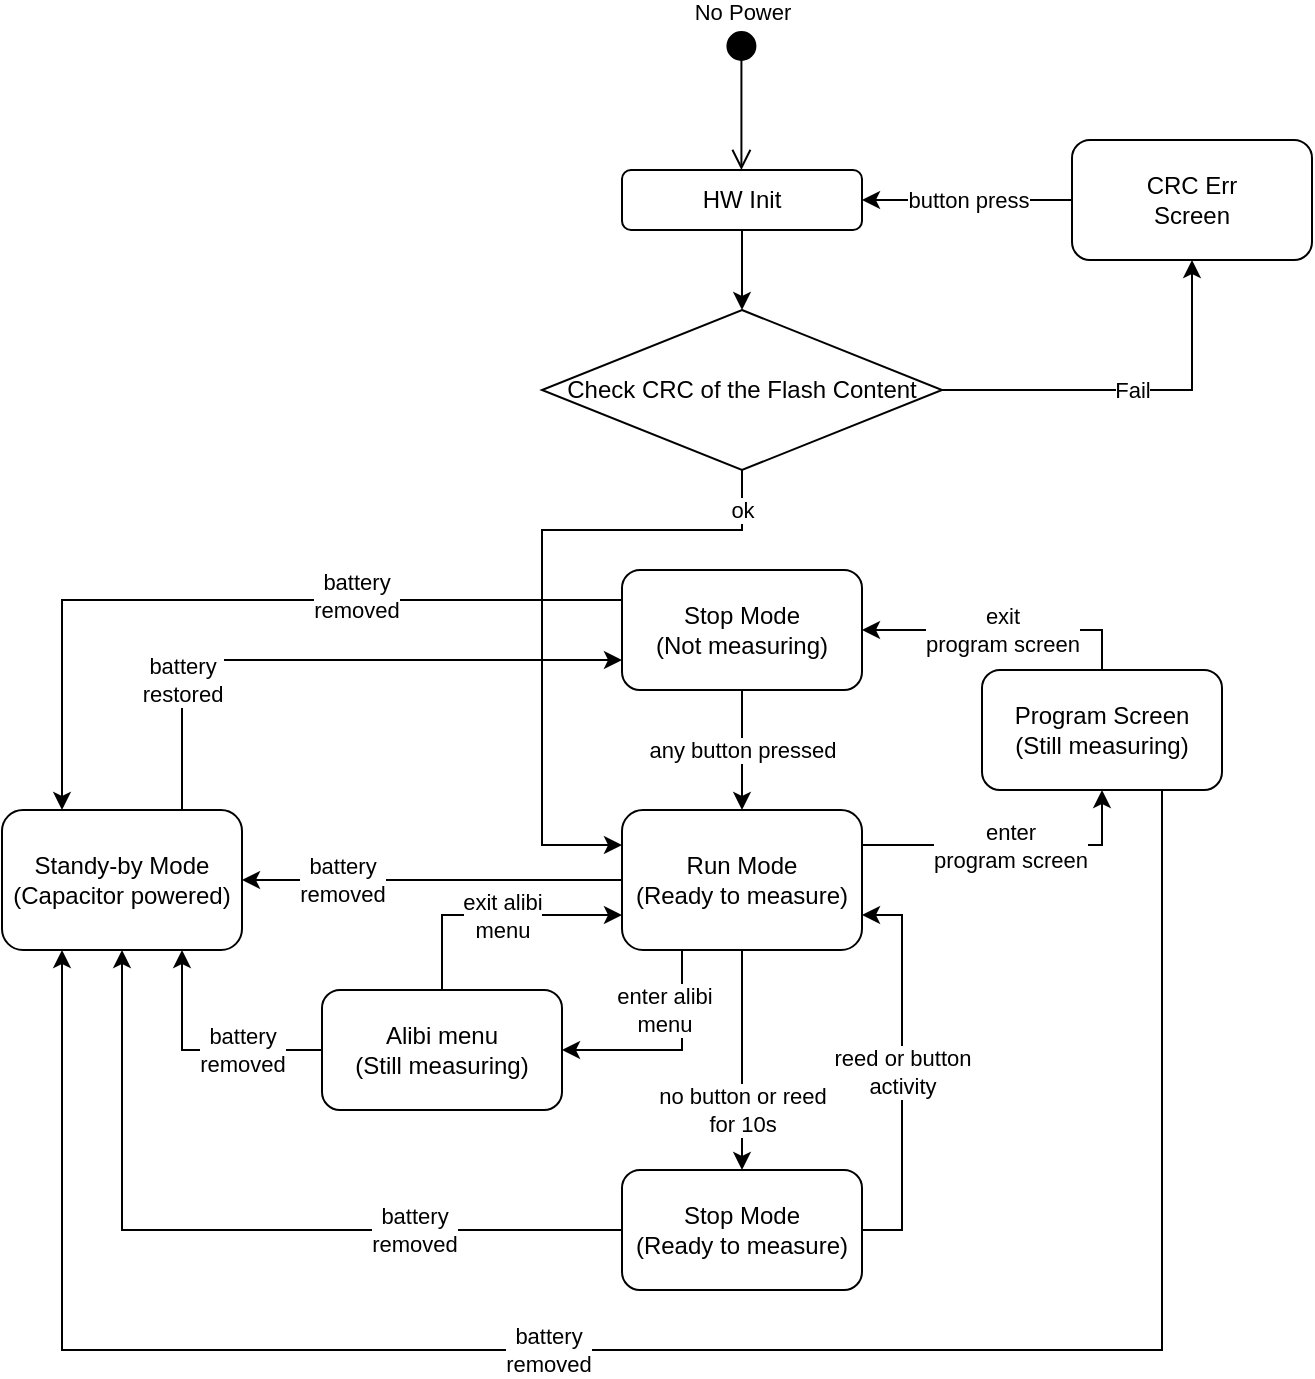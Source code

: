 <mxfile version="21.3.7" type="github">
  <diagram id="2lVPvYAt5jR7z7e0g14L" name="Page-1">
    <mxGraphModel dx="1674" dy="806" grid="1" gridSize="10" guides="1" tooltips="1" connect="1" arrows="1" fold="1" page="1" pageScale="1" pageWidth="850" pageHeight="1100" math="0" shadow="0">
      <root>
        <mxCell id="0" />
        <mxCell id="1" parent="0" />
        <mxCell id="LGQaKnVFktVXffgbWyPW-3" style="edgeStyle=orthogonalEdgeStyle;rounded=0;orthogonalLoop=1;jettySize=auto;html=1;entryX=0.5;entryY=0;entryDx=0;entryDy=0;" parent="1" source="atLUrV1GHqGAp-eZwnpk-1" target="atLUrV1GHqGAp-eZwnpk-2" edge="1">
          <mxGeometry relative="1" as="geometry" />
        </mxCell>
        <mxCell id="atLUrV1GHqGAp-eZwnpk-1" value="HW Init" style="rounded=1;whiteSpace=wrap;html=1;" parent="1" vertex="1">
          <mxGeometry x="310" y="140" width="120" height="30" as="geometry" />
        </mxCell>
        <mxCell id="ocq4hiyoIey7MnQaaA4S-6" value="Fail" style="edgeStyle=orthogonalEdgeStyle;rounded=0;orthogonalLoop=1;jettySize=auto;html=1;exitX=1;exitY=0.5;exitDx=0;exitDy=0;entryX=0.5;entryY=1;entryDx=0;entryDy=0;" parent="1" source="atLUrV1GHqGAp-eZwnpk-2" target="ocq4hiyoIey7MnQaaA4S-1" edge="1">
          <mxGeometry relative="1" as="geometry" />
        </mxCell>
        <mxCell id="-pdSPGXBJxqIsgxPXY8Z-20" style="edgeStyle=orthogonalEdgeStyle;rounded=0;orthogonalLoop=1;jettySize=auto;html=1;exitX=0.5;exitY=1;exitDx=0;exitDy=0;entryX=0;entryY=0.25;entryDx=0;entryDy=0;" edge="1" parent="1" source="atLUrV1GHqGAp-eZwnpk-2" target="_qDpWo0x83BWtvbT7pPs-2">
          <mxGeometry relative="1" as="geometry">
            <Array as="points">
              <mxPoint x="370" y="320" />
              <mxPoint x="270" y="320" />
              <mxPoint x="270" y="478" />
            </Array>
          </mxGeometry>
        </mxCell>
        <mxCell id="-pdSPGXBJxqIsgxPXY8Z-21" value="ok" style="edgeLabel;html=1;align=center;verticalAlign=middle;resizable=0;points=[];" vertex="1" connectable="0" parent="-pdSPGXBJxqIsgxPXY8Z-20">
          <mxGeometry x="-0.533" relative="1" as="geometry">
            <mxPoint x="46" y="-10" as="offset" />
          </mxGeometry>
        </mxCell>
        <mxCell id="atLUrV1GHqGAp-eZwnpk-2" value="Check CRC of the Flash Content" style="rhombus;whiteSpace=wrap;html=1;" parent="1" vertex="1">
          <mxGeometry x="270" y="210" width="200" height="80" as="geometry" />
        </mxCell>
        <mxCell id="LGQaKnVFktVXffgbWyPW-9" value="" style="html=1;verticalAlign=bottom;startArrow=circle;startFill=1;endArrow=open;startSize=6;endSize=8;rounded=0;" parent="1" edge="1">
          <mxGeometry width="80" relative="1" as="geometry">
            <mxPoint x="369.71" y="70" as="sourcePoint" />
            <mxPoint x="369.71" y="140" as="targetPoint" />
          </mxGeometry>
        </mxCell>
        <mxCell id="_qDpWo0x83BWtvbT7pPs-1" value="No Power" style="edgeLabel;html=1;align=center;verticalAlign=middle;resizable=0;points=[];" parent="LGQaKnVFktVXffgbWyPW-9" vertex="1" connectable="0">
          <mxGeometry x="-0.841" y="-2" relative="1" as="geometry">
            <mxPoint x="2" y="-15" as="offset" />
          </mxGeometry>
        </mxCell>
        <mxCell id="ocq4hiyoIey7MnQaaA4S-10" value="button press&lt;br&gt;" style="edgeStyle=orthogonalEdgeStyle;rounded=0;orthogonalLoop=1;jettySize=auto;html=1;entryX=1;entryY=0.5;entryDx=0;entryDy=0;" parent="1" source="ocq4hiyoIey7MnQaaA4S-1" target="atLUrV1GHqGAp-eZwnpk-1" edge="1">
          <mxGeometry relative="1" as="geometry" />
        </mxCell>
        <mxCell id="ocq4hiyoIey7MnQaaA4S-1" value="CRC Err&lt;br&gt;Screen" style="rounded=1;whiteSpace=wrap;html=1;" parent="1" vertex="1">
          <mxGeometry x="535" y="125" width="120" height="60" as="geometry" />
        </mxCell>
        <mxCell id="_qDpWo0x83BWtvbT7pPs-3" value="any button pressed" style="edgeStyle=orthogonalEdgeStyle;rounded=0;orthogonalLoop=1;jettySize=auto;html=1;exitX=0.5;exitY=1;exitDx=0;exitDy=0;entryX=0.5;entryY=0;entryDx=0;entryDy=0;" parent="1" source="ocq4hiyoIey7MnQaaA4S-2" target="_qDpWo0x83BWtvbT7pPs-2" edge="1">
          <mxGeometry relative="1" as="geometry" />
        </mxCell>
        <mxCell id="-pdSPGXBJxqIsgxPXY8Z-9" style="edgeStyle=orthogonalEdgeStyle;rounded=0;orthogonalLoop=1;jettySize=auto;html=1;exitX=0;exitY=0.25;exitDx=0;exitDy=0;entryX=0.25;entryY=0;entryDx=0;entryDy=0;" edge="1" parent="1" source="ocq4hiyoIey7MnQaaA4S-2" target="-pdSPGXBJxqIsgxPXY8Z-3">
          <mxGeometry relative="1" as="geometry" />
        </mxCell>
        <mxCell id="-pdSPGXBJxqIsgxPXY8Z-11" value="battery&lt;br&gt;removed" style="edgeLabel;html=1;align=center;verticalAlign=middle;resizable=0;points=[];" vertex="1" connectable="0" parent="-pdSPGXBJxqIsgxPXY8Z-9">
          <mxGeometry x="-0.308" y="-2" relative="1" as="geometry">
            <mxPoint as="offset" />
          </mxGeometry>
        </mxCell>
        <mxCell id="ocq4hiyoIey7MnQaaA4S-2" value="Stop Mode&lt;br&gt;(Not measuring)" style="rounded=1;whiteSpace=wrap;html=1;" parent="1" vertex="1">
          <mxGeometry x="310" y="340" width="120" height="60" as="geometry" />
        </mxCell>
        <mxCell id="_qDpWo0x83BWtvbT7pPs-10" value="no button or reed&lt;br&gt;for 10s" style="edgeStyle=orthogonalEdgeStyle;rounded=0;orthogonalLoop=1;jettySize=auto;html=1;exitX=0.5;exitY=1;exitDx=0;exitDy=0;entryX=0.5;entryY=0;entryDx=0;entryDy=0;" parent="1" source="_qDpWo0x83BWtvbT7pPs-2" target="_qDpWo0x83BWtvbT7pPs-9" edge="1">
          <mxGeometry x="0.455" relative="1" as="geometry">
            <mxPoint as="offset" />
          </mxGeometry>
        </mxCell>
        <mxCell id="_qDpWo0x83BWtvbT7pPs-23" value="enter&lt;br&gt;program screen" style="edgeStyle=orthogonalEdgeStyle;rounded=0;orthogonalLoop=1;jettySize=auto;html=1;exitX=1;exitY=0.25;exitDx=0;exitDy=0;entryX=0.5;entryY=1;entryDx=0;entryDy=0;" parent="1" source="_qDpWo0x83BWtvbT7pPs-2" target="_qDpWo0x83BWtvbT7pPs-15" edge="1">
          <mxGeometry relative="1" as="geometry" />
        </mxCell>
        <mxCell id="-pdSPGXBJxqIsgxPXY8Z-14" style="edgeStyle=orthogonalEdgeStyle;rounded=0;orthogonalLoop=1;jettySize=auto;html=1;" edge="1" parent="1" source="_qDpWo0x83BWtvbT7pPs-2" target="-pdSPGXBJxqIsgxPXY8Z-3">
          <mxGeometry relative="1" as="geometry" />
        </mxCell>
        <mxCell id="-pdSPGXBJxqIsgxPXY8Z-15" value="battery&lt;br&gt;removed" style="edgeLabel;html=1;align=center;verticalAlign=middle;resizable=0;points=[];" vertex="1" connectable="0" parent="-pdSPGXBJxqIsgxPXY8Z-14">
          <mxGeometry x="0.351" y="-2" relative="1" as="geometry">
            <mxPoint x="-12" y="2" as="offset" />
          </mxGeometry>
        </mxCell>
        <mxCell id="-pdSPGXBJxqIsgxPXY8Z-27" style="edgeStyle=orthogonalEdgeStyle;rounded=0;orthogonalLoop=1;jettySize=auto;html=1;exitX=0.25;exitY=1;exitDx=0;exitDy=0;entryX=1;entryY=0.5;entryDx=0;entryDy=0;" edge="1" parent="1" source="_qDpWo0x83BWtvbT7pPs-2" target="X_XF6uVm5dLDkhCTxygK-3">
          <mxGeometry relative="1" as="geometry" />
        </mxCell>
        <mxCell id="-pdSPGXBJxqIsgxPXY8Z-29" value="enter alibi&lt;br&gt;menu" style="edgeLabel;html=1;align=center;verticalAlign=middle;resizable=0;points=[];" vertex="1" connectable="0" parent="-pdSPGXBJxqIsgxPXY8Z-27">
          <mxGeometry x="0.576" y="-1" relative="1" as="geometry">
            <mxPoint x="27" y="-19" as="offset" />
          </mxGeometry>
        </mxCell>
        <mxCell id="_qDpWo0x83BWtvbT7pPs-2" value="Run Mode&lt;br&gt;(Ready to measure)" style="rounded=1;whiteSpace=wrap;html=1;" parent="1" vertex="1">
          <mxGeometry x="310" y="460" width="120" height="70" as="geometry" />
        </mxCell>
        <mxCell id="_qDpWo0x83BWtvbT7pPs-17" value="reed or button&lt;br&gt;activity" style="edgeStyle=orthogonalEdgeStyle;rounded=0;orthogonalLoop=1;jettySize=auto;html=1;exitX=1;exitY=0.5;exitDx=0;exitDy=0;entryX=1;entryY=0.75;entryDx=0;entryDy=0;" parent="1" source="_qDpWo0x83BWtvbT7pPs-9" target="_qDpWo0x83BWtvbT7pPs-2" edge="1">
          <mxGeometry relative="1" as="geometry" />
        </mxCell>
        <mxCell id="-pdSPGXBJxqIsgxPXY8Z-10" value="battery&lt;br&gt;removed" style="edgeStyle=orthogonalEdgeStyle;rounded=0;orthogonalLoop=1;jettySize=auto;html=1;exitX=0;exitY=0.5;exitDx=0;exitDy=0;entryX=0.5;entryY=1;entryDx=0;entryDy=0;" edge="1" parent="1" source="_qDpWo0x83BWtvbT7pPs-9" target="-pdSPGXBJxqIsgxPXY8Z-3">
          <mxGeometry x="-0.467" relative="1" as="geometry">
            <Array as="points">
              <mxPoint x="60" y="670" />
            </Array>
            <mxPoint as="offset" />
          </mxGeometry>
        </mxCell>
        <mxCell id="_qDpWo0x83BWtvbT7pPs-9" value="Stop Mode&lt;br&gt;(Ready to measure)" style="rounded=1;whiteSpace=wrap;html=1;" parent="1" vertex="1">
          <mxGeometry x="310" y="640" width="120" height="60" as="geometry" />
        </mxCell>
        <mxCell id="_qDpWo0x83BWtvbT7pPs-19" value="exit&lt;br&gt;program screen" style="edgeStyle=orthogonalEdgeStyle;rounded=0;orthogonalLoop=1;jettySize=auto;html=1;exitX=0.5;exitY=0;exitDx=0;exitDy=0;entryX=1;entryY=0.5;entryDx=0;entryDy=0;" parent="1" source="_qDpWo0x83BWtvbT7pPs-15" target="ocq4hiyoIey7MnQaaA4S-2" edge="1">
          <mxGeometry relative="1" as="geometry" />
        </mxCell>
        <mxCell id="-pdSPGXBJxqIsgxPXY8Z-12" style="edgeStyle=orthogonalEdgeStyle;rounded=0;orthogonalLoop=1;jettySize=auto;html=1;exitX=0.75;exitY=1;exitDx=0;exitDy=0;entryX=0.25;entryY=1;entryDx=0;entryDy=0;" edge="1" parent="1" source="_qDpWo0x83BWtvbT7pPs-15" target="-pdSPGXBJxqIsgxPXY8Z-3">
          <mxGeometry relative="1" as="geometry">
            <Array as="points">
              <mxPoint x="580" y="730" />
              <mxPoint x="30" y="730" />
            </Array>
          </mxGeometry>
        </mxCell>
        <mxCell id="-pdSPGXBJxqIsgxPXY8Z-13" value="battery&lt;br&gt;removed" style="edgeLabel;html=1;align=center;verticalAlign=middle;resizable=0;points=[];" vertex="1" connectable="0" parent="-pdSPGXBJxqIsgxPXY8Z-12">
          <mxGeometry x="0.14" relative="1" as="geometry">
            <mxPoint as="offset" />
          </mxGeometry>
        </mxCell>
        <mxCell id="_qDpWo0x83BWtvbT7pPs-15" value="Program Screen&lt;br&gt;(Still measuring)" style="rounded=1;whiteSpace=wrap;html=1;" parent="1" vertex="1">
          <mxGeometry x="490" y="390" width="120" height="60" as="geometry" />
        </mxCell>
        <mxCell id="-pdSPGXBJxqIsgxPXY8Z-26" style="edgeStyle=orthogonalEdgeStyle;rounded=0;orthogonalLoop=1;jettySize=auto;html=1;exitX=0;exitY=0.5;exitDx=0;exitDy=0;entryX=0.75;entryY=1;entryDx=0;entryDy=0;" edge="1" parent="1" source="X_XF6uVm5dLDkhCTxygK-3" target="-pdSPGXBJxqIsgxPXY8Z-3">
          <mxGeometry relative="1" as="geometry" />
        </mxCell>
        <mxCell id="-pdSPGXBJxqIsgxPXY8Z-31" value="battery&lt;br&gt;removed" style="edgeLabel;html=1;align=center;verticalAlign=middle;resizable=0;points=[];" vertex="1" connectable="0" parent="-pdSPGXBJxqIsgxPXY8Z-26">
          <mxGeometry x="-0.043" y="-3" relative="1" as="geometry">
            <mxPoint x="17" y="3" as="offset" />
          </mxGeometry>
        </mxCell>
        <mxCell id="-pdSPGXBJxqIsgxPXY8Z-28" style="edgeStyle=orthogonalEdgeStyle;rounded=0;orthogonalLoop=1;jettySize=auto;html=1;exitX=0.5;exitY=0;exitDx=0;exitDy=0;entryX=0;entryY=0.75;entryDx=0;entryDy=0;" edge="1" parent="1" source="X_XF6uVm5dLDkhCTxygK-3" target="_qDpWo0x83BWtvbT7pPs-2">
          <mxGeometry relative="1" as="geometry" />
        </mxCell>
        <mxCell id="-pdSPGXBJxqIsgxPXY8Z-30" value="exit alibi&lt;br&gt;menu" style="edgeLabel;html=1;align=center;verticalAlign=middle;resizable=0;points=[];" vertex="1" connectable="0" parent="-pdSPGXBJxqIsgxPXY8Z-28">
          <mxGeometry x="0.059" relative="1" as="geometry">
            <mxPoint as="offset" />
          </mxGeometry>
        </mxCell>
        <mxCell id="X_XF6uVm5dLDkhCTxygK-3" value="Alibi menu&lt;br&gt;(Still measuring)" style="rounded=1;whiteSpace=wrap;html=1;" parent="1" vertex="1">
          <mxGeometry x="160" y="550" width="120" height="60" as="geometry" />
        </mxCell>
        <mxCell id="-pdSPGXBJxqIsgxPXY8Z-16" style="edgeStyle=orthogonalEdgeStyle;rounded=0;orthogonalLoop=1;jettySize=auto;html=1;exitX=0.75;exitY=0;exitDx=0;exitDy=0;entryX=0;entryY=0.75;entryDx=0;entryDy=0;" edge="1" parent="1" source="-pdSPGXBJxqIsgxPXY8Z-3" target="ocq4hiyoIey7MnQaaA4S-2">
          <mxGeometry relative="1" as="geometry" />
        </mxCell>
        <mxCell id="-pdSPGXBJxqIsgxPXY8Z-17" value="battery&lt;br&gt;restored" style="edgeLabel;html=1;align=center;verticalAlign=middle;resizable=0;points=[];" vertex="1" connectable="0" parent="-pdSPGXBJxqIsgxPXY8Z-16">
          <mxGeometry x="-0.557" relative="1" as="geometry">
            <mxPoint as="offset" />
          </mxGeometry>
        </mxCell>
        <mxCell id="-pdSPGXBJxqIsgxPXY8Z-3" value="Standy-by Mode&lt;br&gt;(Capacitor powered)" style="rounded=1;whiteSpace=wrap;html=1;" vertex="1" parent="1">
          <mxGeometry y="460" width="120" height="70" as="geometry" />
        </mxCell>
      </root>
    </mxGraphModel>
  </diagram>
</mxfile>
